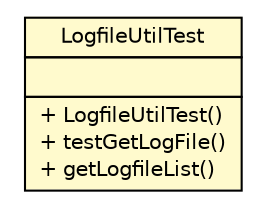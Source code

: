 #!/usr/local/bin/dot
#
# Class diagram 
# Generated by UMLGraph version R5_6-24-gf6e263 (http://www.umlgraph.org/)
#

digraph G {
	edge [fontname="Helvetica",fontsize=10,labelfontname="Helvetica",labelfontsize=10];
	node [fontname="Helvetica",fontsize=10,shape=plaintext];
	nodesep=0.25;
	ranksep=0.5;
	// nl.b3p.web.jsp.LogfileUtilTest
	c19 [label=<<table title="nl.b3p.web.jsp.LogfileUtilTest" border="0" cellborder="1" cellspacing="0" cellpadding="2" port="p" bgcolor="lemonChiffon" href="./LogfileUtilTest.html">
		<tr><td><table border="0" cellspacing="0" cellpadding="1">
<tr><td align="center" balign="center"> LogfileUtilTest </td></tr>
		</table></td></tr>
		<tr><td><table border="0" cellspacing="0" cellpadding="1">
<tr><td align="left" balign="left">  </td></tr>
		</table></td></tr>
		<tr><td><table border="0" cellspacing="0" cellpadding="1">
<tr><td align="left" balign="left"> + LogfileUtilTest() </td></tr>
<tr><td align="left" balign="left"> + testGetLogFile() </td></tr>
<tr><td align="left" balign="left"> + getLogfileList() </td></tr>
		</table></td></tr>
		</table>>, URL="./LogfileUtilTest.html", fontname="Helvetica", fontcolor="black", fontsize=10.0];
}

